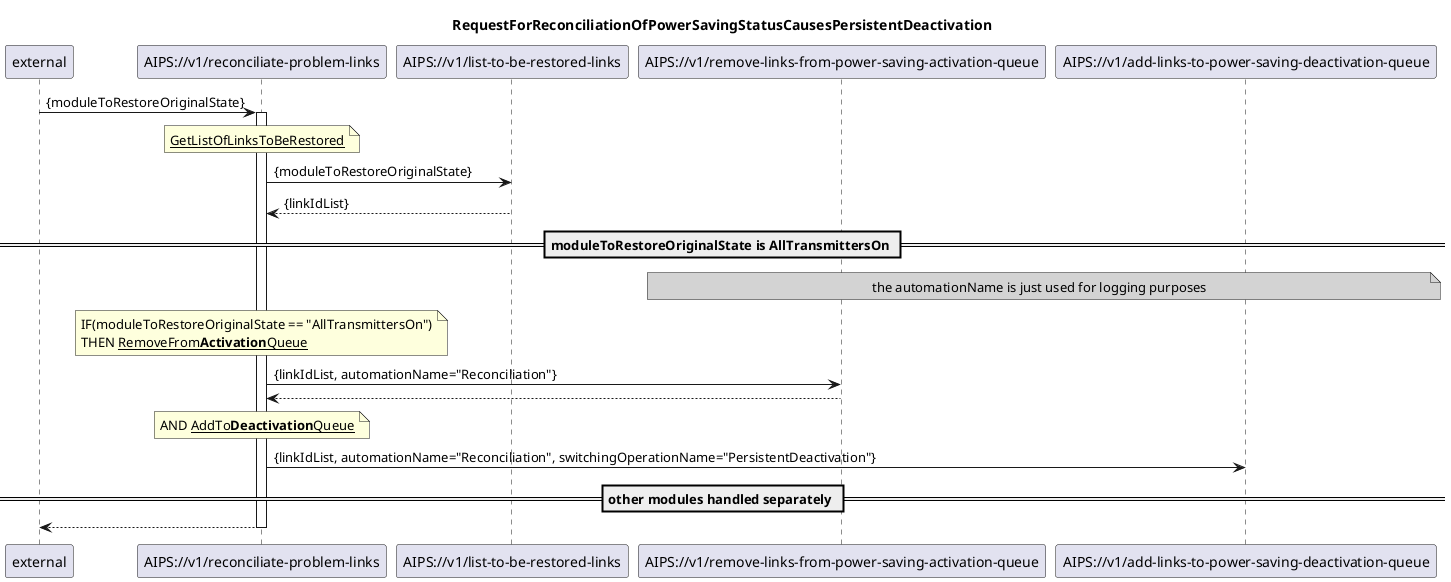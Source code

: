 @startuml 221_reconcilateProblemLinks
skinparam responseMessageBelowArrow true

title
RequestForReconciliationOfPowerSavingStatusCausesPersistentDeactivation
end title

participant "external" as requestor
participant "AIPS://v1/reconciliate-problem-links" as reconciliate
participant "AIPS://v1/list-to-be-restored-links" as listLinks
participant "AIPS://v1/remove-links-from-power-saving-activation-queue" as stopActivation
participant "AIPS://v1/add-links-to-power-saving-deactivation-queue" as startDeactivation

requestor -> reconciliate: {moduleToRestoreOriginalState}
activate reconciliate

'find links that need restoring
note over reconciliate
      <u>GetListOfLinksToBeRestored</u>
end note
reconciliate -> listLinks: {moduleToRestoreOriginalState}
listLinks --> reconciliate: {linkIdList}

'handling depends on the actual module name
== moduleToRestoreOriginalState is AllTransmittersOn ==
  note over stopActivation, startDeactivation #LightGrey
    the automationName is just used for logging purposes
  end note

  'stop activation
  note over reconciliate
    IF(moduleToRestoreOriginalState == "AllTransmittersOn")
    THEN <u>RemoveFrom<b>Activation</b>Queue</u>
  end note
  reconciliate -> stopActivation: {linkIdList, automationName="Reconciliation"}
  stopActivation --> reconciliate

  'start deactivation
  note over reconciliate
     AND <u>AddTo<b>Deactivation</b>Queue</u>
  end note
  reconciliate -> startDeactivation: {linkIdList, automationName="Reconciliation", switchingOperationName="PersistentDeactivation"}

== other modules handled separately ==

  'none so far

reconciliate --> requestor

deactivate reconciliate

@enduml